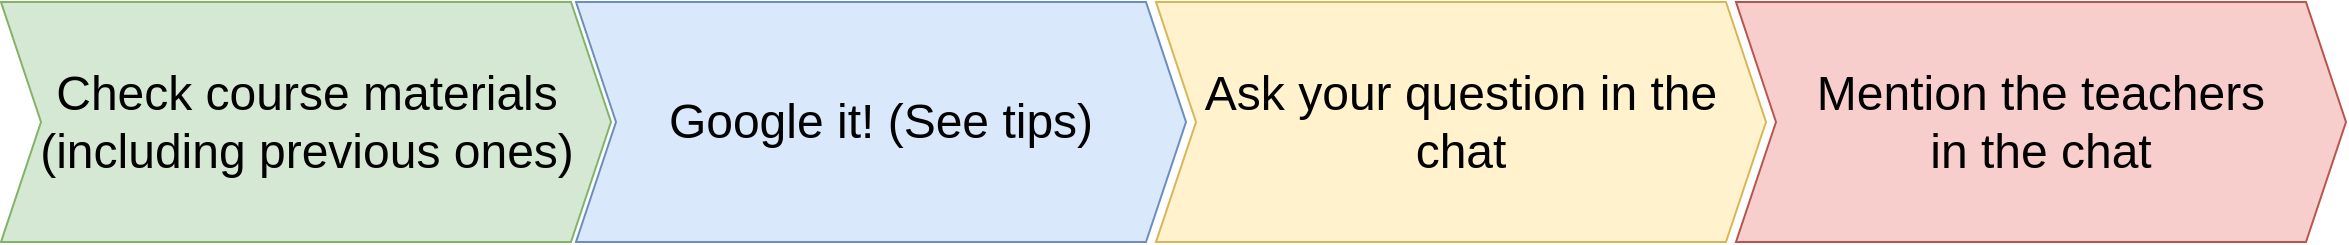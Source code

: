 <mxfile version="21.3.5" type="github">
  <diagram name="Page-1" id="p_YaUgyWWCoO-w8o537r">
    <mxGraphModel dx="1718" dy="1523" grid="1" gridSize="10" guides="1" tooltips="1" connect="1" arrows="1" fold="1" page="1" pageScale="1" pageWidth="4681" pageHeight="3300" math="0" shadow="0">
      <root>
        <mxCell id="0" />
        <mxCell id="1" parent="0" />
        <mxCell id="_V6IDjI6f9aKt-EAS55Z-26" value="&lt;font style=&quot;font-size: 24px;&quot;&gt;Check course materials (including previous ones)&lt;br&gt;&lt;/font&gt;" style="shape=step;perimeter=stepPerimeter;whiteSpace=wrap;html=1;fixedSize=1;fillColor=#d5e8d4;strokeColor=#82b366;" vertex="1" parent="1">
          <mxGeometry x="992.5" y="1040" width="305" height="120" as="geometry" />
        </mxCell>
        <mxCell id="_V6IDjI6f9aKt-EAS55Z-27" value="&lt;font style=&quot;font-size: 24px;&quot;&gt;Google it! (See tips)&lt;br&gt;&lt;/font&gt;" style="shape=step;perimeter=stepPerimeter;whiteSpace=wrap;html=1;fixedSize=1;fillColor=#dae8fc;strokeColor=#6c8ebf;" vertex="1" parent="1">
          <mxGeometry x="1280" y="1040" width="305" height="120" as="geometry" />
        </mxCell>
        <mxCell id="_V6IDjI6f9aKt-EAS55Z-28" value="&lt;font style=&quot;font-size: 24px;&quot;&gt;Ask your question in the chat&lt;br&gt;&lt;/font&gt;" style="shape=step;perimeter=stepPerimeter;whiteSpace=wrap;html=1;fixedSize=1;fillColor=#fff2cc;strokeColor=#d6b656;" vertex="1" parent="1">
          <mxGeometry x="1570" y="1040" width="305" height="120" as="geometry" />
        </mxCell>
        <mxCell id="_V6IDjI6f9aKt-EAS55Z-29" value="&lt;font style=&quot;font-size: 24px;&quot;&gt;Mention the teachers &lt;br&gt;in the chat&lt;br&gt;&lt;/font&gt;" style="shape=step;perimeter=stepPerimeter;whiteSpace=wrap;html=1;fixedSize=1;fillColor=#f8cecc;strokeColor=#b85450;" vertex="1" parent="1">
          <mxGeometry x="1860" y="1040" width="305" height="120" as="geometry" />
        </mxCell>
      </root>
    </mxGraphModel>
  </diagram>
</mxfile>
